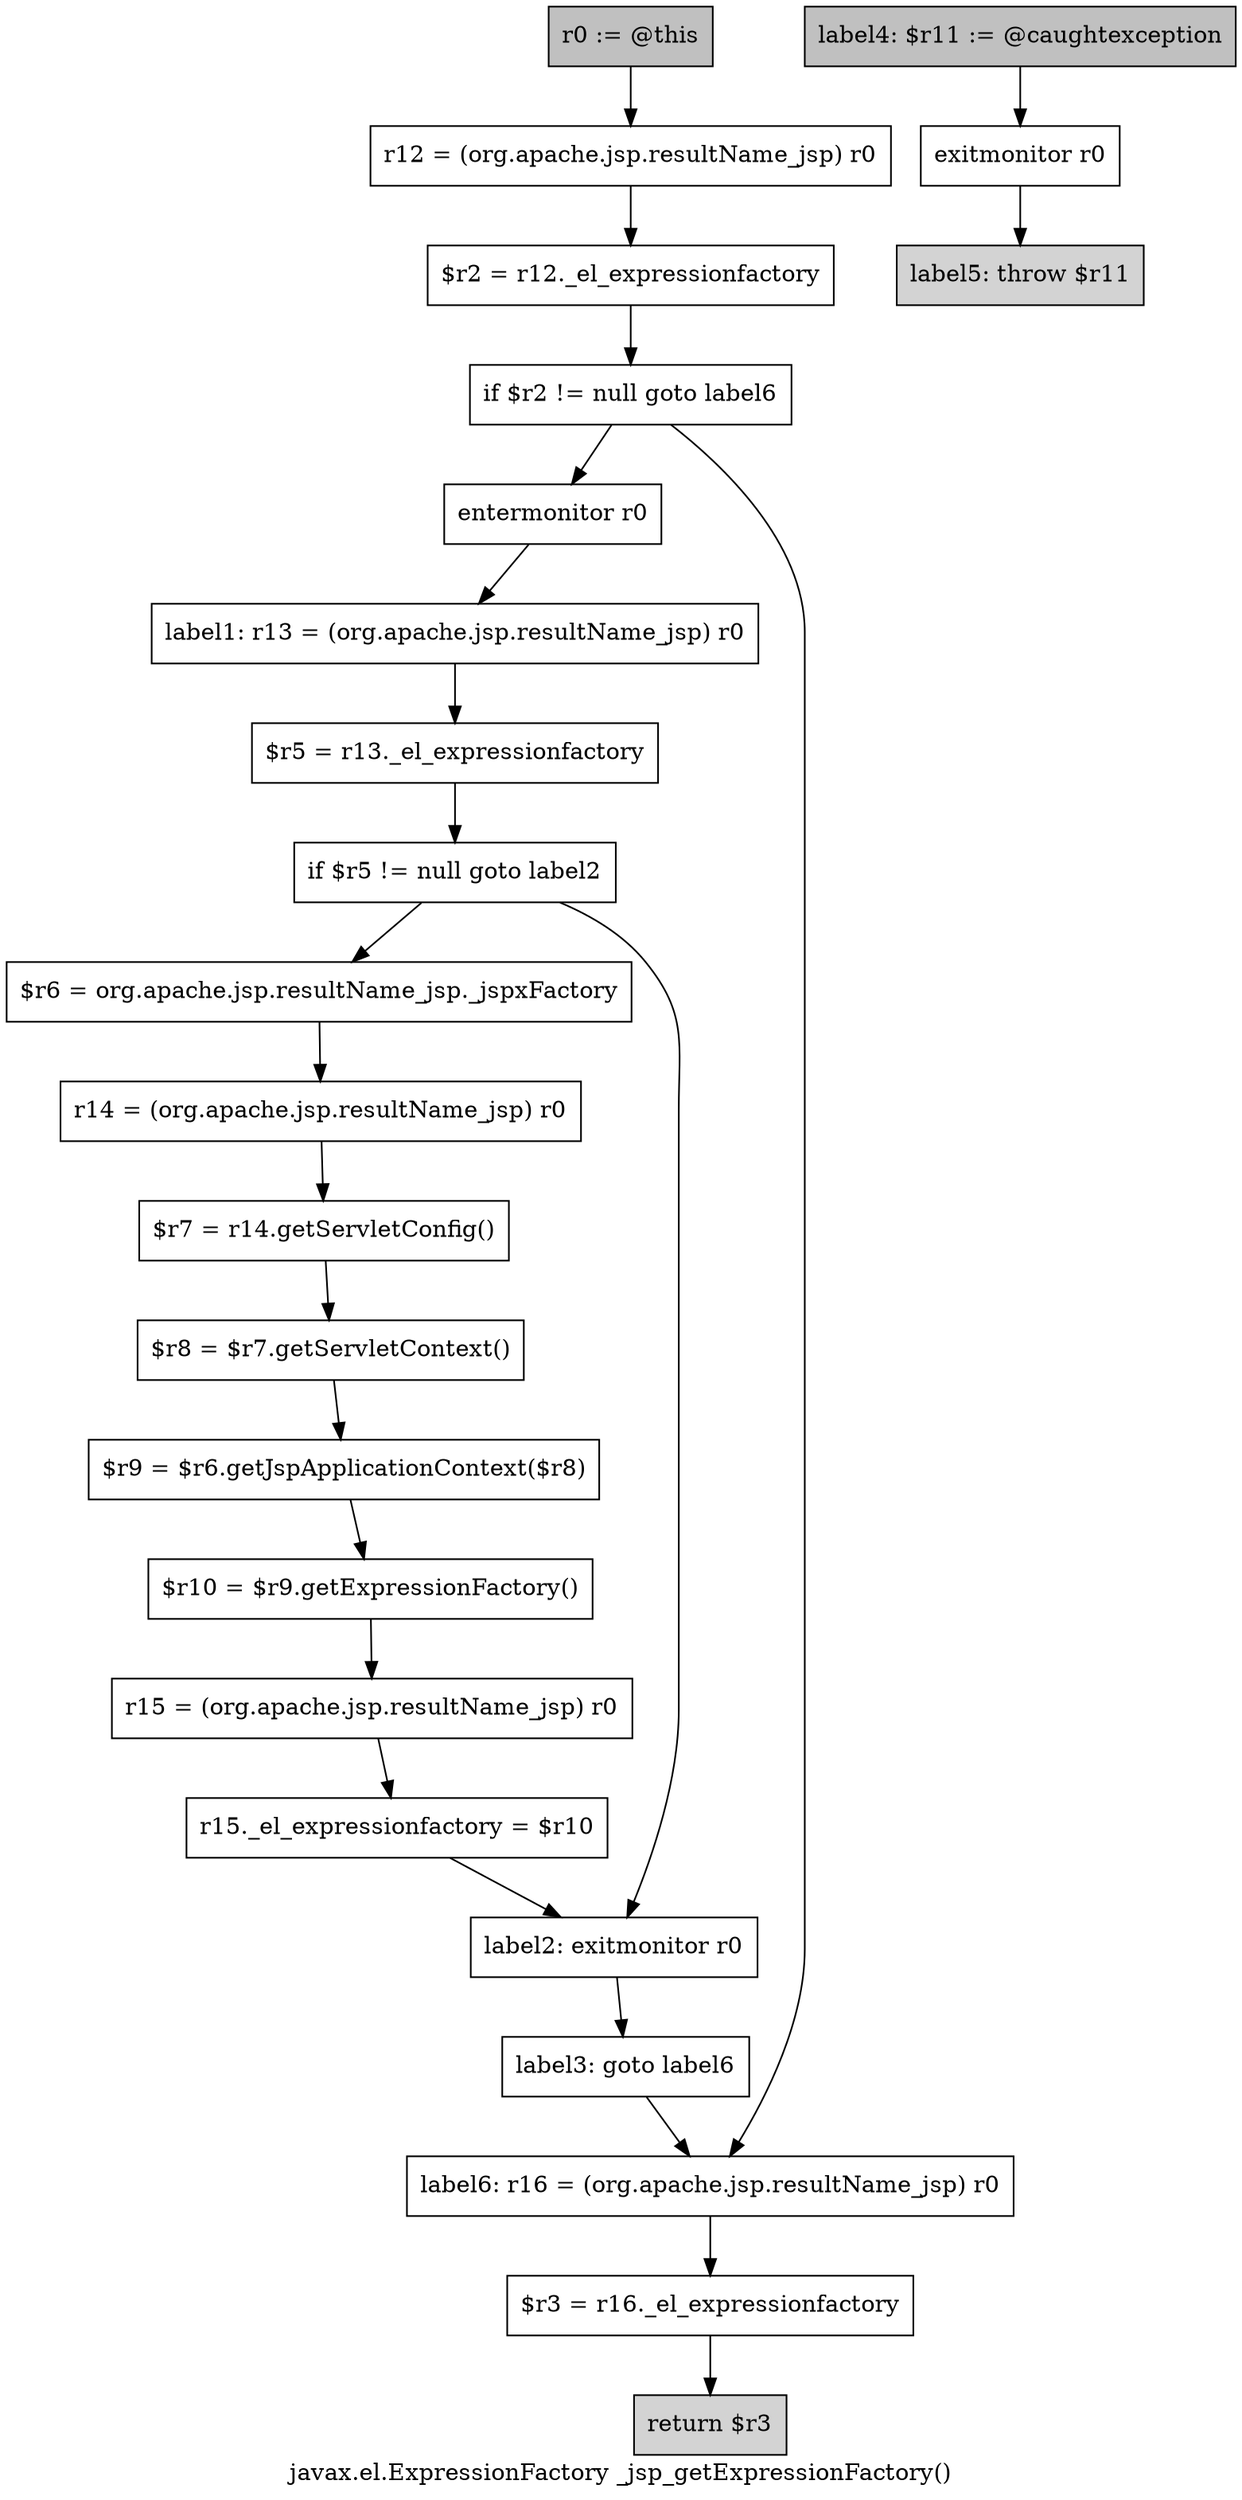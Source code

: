 digraph "javax.el.ExpressionFactory _jsp_getExpressionFactory()" {
    label="javax.el.ExpressionFactory _jsp_getExpressionFactory()";
    node [shape=box];
    "0" [style=filled,fillcolor=gray,label="r0 := @this",];
    "1" [label="r12 = (org.apache.jsp.resultName_jsp) r0",];
    "0"->"1";
    "2" [label="$r2 = r12._el_expressionfactory",];
    "1"->"2";
    "3" [label="if $r2 != null goto label6",];
    "2"->"3";
    "4" [label="entermonitor r0",];
    "3"->"4";
    "21" [label="label6: r16 = (org.apache.jsp.resultName_jsp) r0",];
    "3"->"21";
    "5" [label="label1: r13 = (org.apache.jsp.resultName_jsp) r0",];
    "4"->"5";
    "6" [label="$r5 = r13._el_expressionfactory",];
    "5"->"6";
    "7" [label="if $r5 != null goto label2",];
    "6"->"7";
    "8" [label="$r6 = org.apache.jsp.resultName_jsp._jspxFactory",];
    "7"->"8";
    "16" [label="label2: exitmonitor r0",];
    "7"->"16";
    "9" [label="r14 = (org.apache.jsp.resultName_jsp) r0",];
    "8"->"9";
    "10" [label="$r7 = r14.getServletConfig()",];
    "9"->"10";
    "11" [label="$r8 = $r7.getServletContext()",];
    "10"->"11";
    "12" [label="$r9 = $r6.getJspApplicationContext($r8)",];
    "11"->"12";
    "13" [label="$r10 = $r9.getExpressionFactory()",];
    "12"->"13";
    "14" [label="r15 = (org.apache.jsp.resultName_jsp) r0",];
    "13"->"14";
    "15" [label="r15._el_expressionfactory = $r10",];
    "14"->"15";
    "15"->"16";
    "17" [label="label3: goto label6",];
    "16"->"17";
    "17"->"21";
    "18" [style=filled,fillcolor=gray,label="label4: $r11 := @caughtexception",];
    "19" [label="exitmonitor r0",];
    "18"->"19";
    "20" [style=filled,fillcolor=lightgray,label="label5: throw $r11",];
    "19"->"20";
    "22" [label="$r3 = r16._el_expressionfactory",];
    "21"->"22";
    "23" [style=filled,fillcolor=lightgray,label="return $r3",];
    "22"->"23";
}

